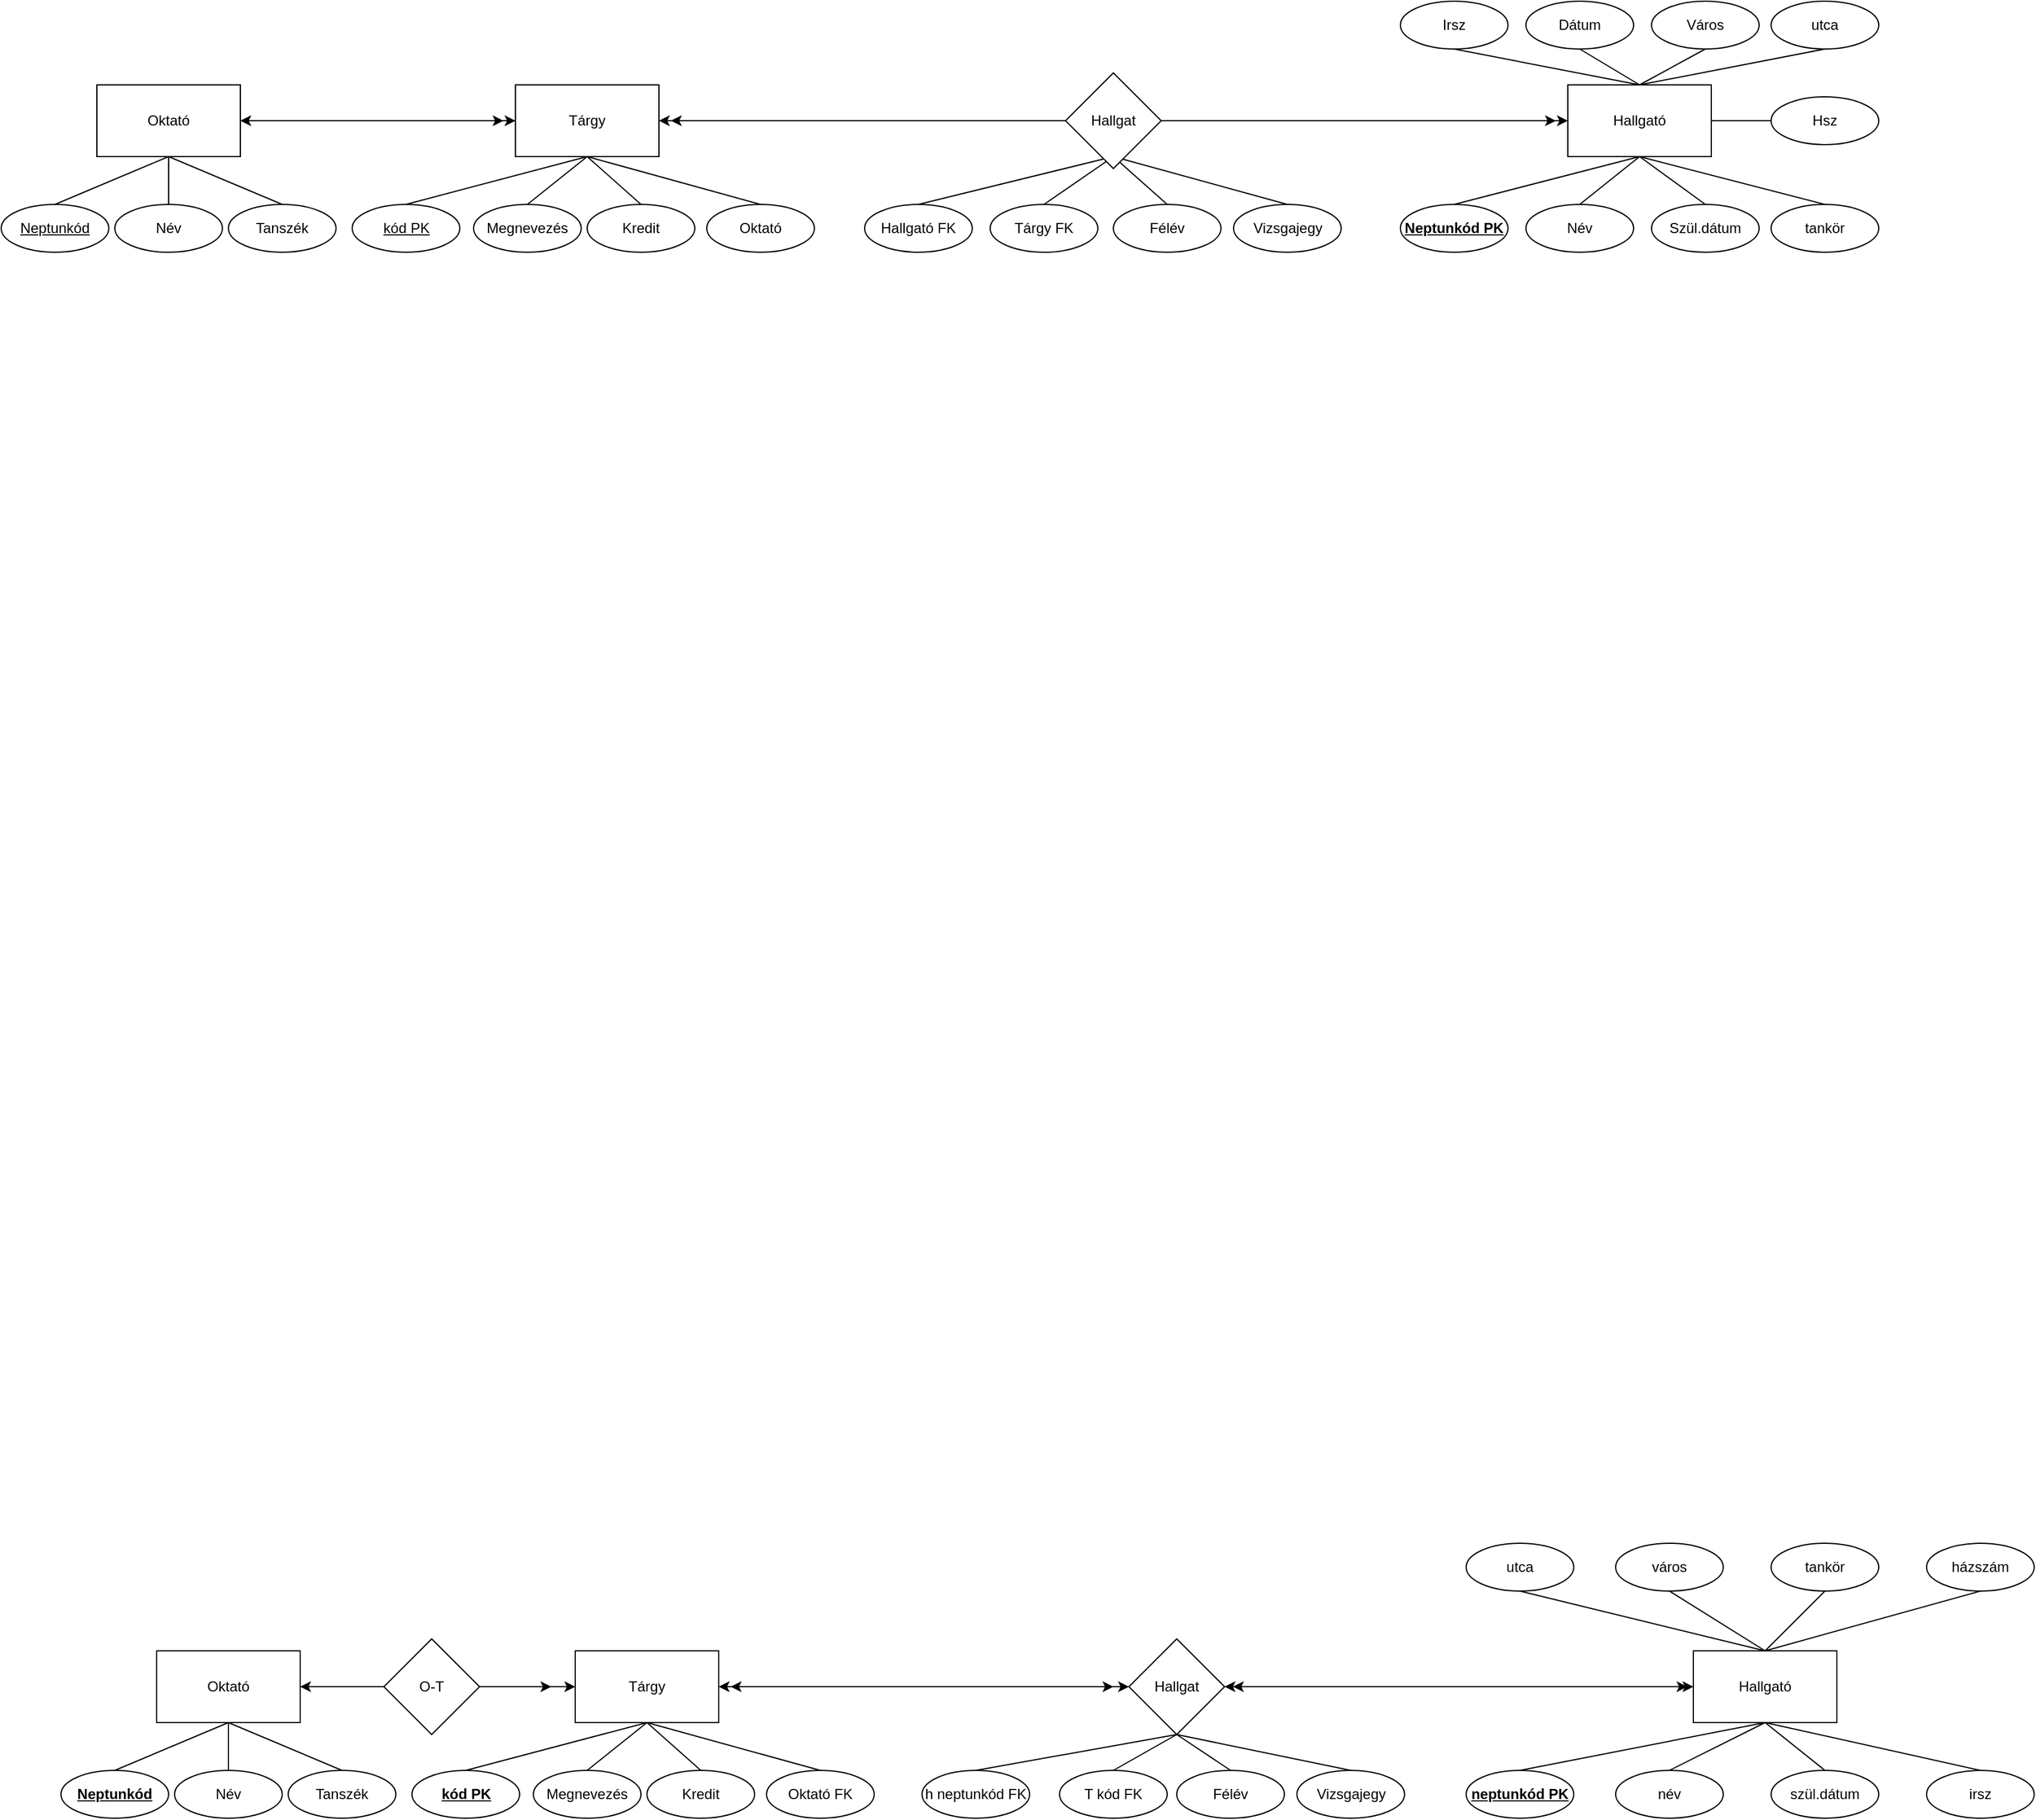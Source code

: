 <mxfile version="26.1.3">
  <diagram name="Page-1" id="wgSfciO5kR5i0hhOqc7W">
    <mxGraphModel dx="1091" dy="699" grid="1" gridSize="10" guides="1" tooltips="1" connect="1" arrows="1" fold="1" page="1" pageScale="1" pageWidth="827" pageHeight="1169" math="0" shadow="0">
      <root>
        <mxCell id="0" />
        <mxCell id="1" parent="0" />
        <mxCell id="fyQZAe0JPGCYE5AJ3N0l-1" value="Hallgató" style="rounded=0;whiteSpace=wrap;html=1;" parent="1" vertex="1">
          <mxGeometry x="1430" y="200" width="120" height="60" as="geometry" />
        </mxCell>
        <mxCell id="fyQZAe0JPGCYE5AJ3N0l-2" value="Tárgy" style="rounded=0;whiteSpace=wrap;html=1;" parent="1" vertex="1">
          <mxGeometry x="550" y="200" width="120" height="60" as="geometry" />
        </mxCell>
        <mxCell id="fyQZAe0JPGCYE5AJ3N0l-3" value="Oktató" style="rounded=0;whiteSpace=wrap;html=1;" parent="1" vertex="1">
          <mxGeometry x="200" y="200" width="120" height="60" as="geometry" />
        </mxCell>
        <mxCell id="fyQZAe0JPGCYE5AJ3N0l-5" value="&lt;u&gt;Neptunkód&lt;/u&gt;" style="ellipse;whiteSpace=wrap;html=1;" parent="1" vertex="1">
          <mxGeometry x="120" y="300" width="90" height="40" as="geometry" />
        </mxCell>
        <mxCell id="fyQZAe0JPGCYE5AJ3N0l-6" value="Név" style="ellipse;whiteSpace=wrap;html=1;" parent="1" vertex="1">
          <mxGeometry x="215" y="300" width="90" height="40" as="geometry" />
        </mxCell>
        <mxCell id="fyQZAe0JPGCYE5AJ3N0l-7" value="Tanszék" style="ellipse;whiteSpace=wrap;html=1;" parent="1" vertex="1">
          <mxGeometry x="310" y="300" width="90" height="40" as="geometry" />
        </mxCell>
        <mxCell id="fyQZAe0JPGCYE5AJ3N0l-8" value="&lt;u&gt;kód PK&lt;/u&gt;" style="ellipse;whiteSpace=wrap;html=1;" parent="1" vertex="1">
          <mxGeometry x="413.5" y="300" width="90" height="40" as="geometry" />
        </mxCell>
        <mxCell id="fyQZAe0JPGCYE5AJ3N0l-10" value="Megnevezés" style="ellipse;whiteSpace=wrap;html=1;" parent="1" vertex="1">
          <mxGeometry x="515" y="300" width="90" height="40" as="geometry" />
        </mxCell>
        <mxCell id="fyQZAe0JPGCYE5AJ3N0l-11" value="Kredit" style="ellipse;whiteSpace=wrap;html=1;" parent="1" vertex="1">
          <mxGeometry x="610" y="300" width="90" height="40" as="geometry" />
        </mxCell>
        <mxCell id="fyQZAe0JPGCYE5AJ3N0l-12" value="Oktató" style="ellipse;whiteSpace=wrap;html=1;" parent="1" vertex="1">
          <mxGeometry x="710" y="300" width="90" height="40" as="geometry" />
        </mxCell>
        <mxCell id="fyQZAe0JPGCYE5AJ3N0l-14" value="Hallgató FK" style="ellipse;whiteSpace=wrap;html=1;" parent="1" vertex="1">
          <mxGeometry x="842" y="300" width="90" height="40" as="geometry" />
        </mxCell>
        <mxCell id="fyQZAe0JPGCYE5AJ3N0l-15" value="Tárgy FK" style="ellipse;whiteSpace=wrap;html=1;" parent="1" vertex="1">
          <mxGeometry x="947" y="300" width="90" height="40" as="geometry" />
        </mxCell>
        <mxCell id="fyQZAe0JPGCYE5AJ3N0l-16" value="Félév" style="ellipse;whiteSpace=wrap;html=1;" parent="1" vertex="1">
          <mxGeometry x="1050" y="300" width="90" height="40" as="geometry" />
        </mxCell>
        <mxCell id="fyQZAe0JPGCYE5AJ3N0l-17" value="" style="endArrow=none;html=1;rounded=0;entryX=0.5;entryY=1;entryDx=0;entryDy=0;exitX=0.5;exitY=0;exitDx=0;exitDy=0;" parent="1" source="fyQZAe0JPGCYE5AJ3N0l-7" target="fyQZAe0JPGCYE5AJ3N0l-3" edge="1">
          <mxGeometry width="50" height="50" relative="1" as="geometry">
            <mxPoint x="460" y="370" as="sourcePoint" />
            <mxPoint x="510" y="320" as="targetPoint" />
          </mxGeometry>
        </mxCell>
        <mxCell id="fyQZAe0JPGCYE5AJ3N0l-18" value="" style="endArrow=none;html=1;rounded=0;entryX=0.5;entryY=1;entryDx=0;entryDy=0;exitX=0.5;exitY=0;exitDx=0;exitDy=0;" parent="1" source="fyQZAe0JPGCYE5AJ3N0l-6" target="fyQZAe0JPGCYE5AJ3N0l-3" edge="1">
          <mxGeometry width="50" height="50" relative="1" as="geometry">
            <mxPoint x="460" y="370" as="sourcePoint" />
            <mxPoint x="510" y="320" as="targetPoint" />
          </mxGeometry>
        </mxCell>
        <mxCell id="fyQZAe0JPGCYE5AJ3N0l-19" value="" style="endArrow=none;html=1;rounded=0;entryX=0.5;entryY=1;entryDx=0;entryDy=0;exitX=0.5;exitY=0;exitDx=0;exitDy=0;" parent="1" source="fyQZAe0JPGCYE5AJ3N0l-5" target="fyQZAe0JPGCYE5AJ3N0l-3" edge="1">
          <mxGeometry width="50" height="50" relative="1" as="geometry">
            <mxPoint x="460" y="370" as="sourcePoint" />
            <mxPoint x="510" y="320" as="targetPoint" />
          </mxGeometry>
        </mxCell>
        <mxCell id="fyQZAe0JPGCYE5AJ3N0l-20" value="" style="endArrow=none;html=1;rounded=0;entryX=0.5;entryY=1;entryDx=0;entryDy=0;exitX=0.5;exitY=0;exitDx=0;exitDy=0;" parent="1" source="fyQZAe0JPGCYE5AJ3N0l-8" target="fyQZAe0JPGCYE5AJ3N0l-2" edge="1">
          <mxGeometry width="50" height="50" relative="1" as="geometry">
            <mxPoint x="460" y="370" as="sourcePoint" />
            <mxPoint x="510" y="320" as="targetPoint" />
          </mxGeometry>
        </mxCell>
        <mxCell id="fyQZAe0JPGCYE5AJ3N0l-21" value="" style="endArrow=none;html=1;rounded=0;entryX=0.5;entryY=1;entryDx=0;entryDy=0;exitX=0.5;exitY=0;exitDx=0;exitDy=0;" parent="1" source="fyQZAe0JPGCYE5AJ3N0l-10" target="fyQZAe0JPGCYE5AJ3N0l-2" edge="1">
          <mxGeometry width="50" height="50" relative="1" as="geometry">
            <mxPoint x="460" y="370" as="sourcePoint" />
            <mxPoint x="510" y="320" as="targetPoint" />
          </mxGeometry>
        </mxCell>
        <mxCell id="fyQZAe0JPGCYE5AJ3N0l-22" value="" style="endArrow=none;html=1;rounded=0;entryX=0.5;entryY=1;entryDx=0;entryDy=0;exitX=0.5;exitY=0;exitDx=0;exitDy=0;" parent="1" source="fyQZAe0JPGCYE5AJ3N0l-11" target="fyQZAe0JPGCYE5AJ3N0l-2" edge="1">
          <mxGeometry width="50" height="50" relative="1" as="geometry">
            <mxPoint x="460" y="370" as="sourcePoint" />
            <mxPoint x="510" y="320" as="targetPoint" />
          </mxGeometry>
        </mxCell>
        <mxCell id="fyQZAe0JPGCYE5AJ3N0l-23" value="" style="endArrow=none;html=1;rounded=0;entryX=0.5;entryY=1;entryDx=0;entryDy=0;exitX=0.5;exitY=0;exitDx=0;exitDy=0;" parent="1" source="fyQZAe0JPGCYE5AJ3N0l-12" target="fyQZAe0JPGCYE5AJ3N0l-2" edge="1">
          <mxGeometry width="50" height="50" relative="1" as="geometry">
            <mxPoint x="460" y="370" as="sourcePoint" />
            <mxPoint x="510" y="320" as="targetPoint" />
          </mxGeometry>
        </mxCell>
        <mxCell id="fyQZAe0JPGCYE5AJ3N0l-24" value="Vizsgajegy" style="ellipse;whiteSpace=wrap;html=1;" parent="1" vertex="1">
          <mxGeometry x="1150.5" y="300" width="90" height="40" as="geometry" />
        </mxCell>
        <mxCell id="fyQZAe0JPGCYE5AJ3N0l-25" value="" style="endArrow=none;html=1;rounded=0;entryX=0.5;entryY=1;entryDx=0;entryDy=0;exitX=0.5;exitY=0;exitDx=0;exitDy=0;" parent="1" source="fyQZAe0JPGCYE5AJ3N0l-14" edge="1">
          <mxGeometry width="50" height="50" relative="1" as="geometry">
            <mxPoint x="880" y="310" as="sourcePoint" />
            <mxPoint x="1050" y="260" as="targetPoint" />
          </mxGeometry>
        </mxCell>
        <mxCell id="fyQZAe0JPGCYE5AJ3N0l-26" value="" style="endArrow=none;html=1;rounded=0;entryX=0.5;entryY=1;entryDx=0;entryDy=0;exitX=0.5;exitY=0;exitDx=0;exitDy=0;" parent="1" source="fyQZAe0JPGCYE5AJ3N0l-15" edge="1">
          <mxGeometry width="50" height="50" relative="1" as="geometry">
            <mxPoint x="880" y="310" as="sourcePoint" />
            <mxPoint x="1050" y="260" as="targetPoint" />
          </mxGeometry>
        </mxCell>
        <mxCell id="fyQZAe0JPGCYE5AJ3N0l-27" value="" style="endArrow=none;html=1;rounded=0;entryX=0.5;entryY=1;entryDx=0;entryDy=0;exitX=0.5;exitY=0;exitDx=0;exitDy=0;" parent="1" source="fyQZAe0JPGCYE5AJ3N0l-16" edge="1">
          <mxGeometry width="50" height="50" relative="1" as="geometry">
            <mxPoint x="880" y="310" as="sourcePoint" />
            <mxPoint x="1050" y="260" as="targetPoint" />
          </mxGeometry>
        </mxCell>
        <mxCell id="fyQZAe0JPGCYE5AJ3N0l-28" value="" style="endArrow=none;html=1;rounded=0;entryX=0.5;entryY=1;entryDx=0;entryDy=0;exitX=0.5;exitY=0;exitDx=0;exitDy=0;" parent="1" source="fyQZAe0JPGCYE5AJ3N0l-24" edge="1">
          <mxGeometry width="50" height="50" relative="1" as="geometry">
            <mxPoint x="880" y="310" as="sourcePoint" />
            <mxPoint x="1050" y="260" as="targetPoint" />
          </mxGeometry>
        </mxCell>
        <mxCell id="fyQZAe0JPGCYE5AJ3N0l-29" value="&lt;b&gt;&lt;u&gt;Neptunkód PK&lt;/u&gt;&lt;/b&gt;" style="ellipse;whiteSpace=wrap;html=1;" parent="1" vertex="1">
          <mxGeometry x="1290" y="300" width="90" height="40" as="geometry" />
        </mxCell>
        <mxCell id="fyQZAe0JPGCYE5AJ3N0l-32" value="Név" style="ellipse;whiteSpace=wrap;html=1;" parent="1" vertex="1">
          <mxGeometry x="1395" y="300" width="90" height="40" as="geometry" />
        </mxCell>
        <mxCell id="fyQZAe0JPGCYE5AJ3N0l-33" value="Szül.dátum" style="ellipse;whiteSpace=wrap;html=1;" parent="1" vertex="1">
          <mxGeometry x="1500" y="300" width="90" height="40" as="geometry" />
        </mxCell>
        <mxCell id="fyQZAe0JPGCYE5AJ3N0l-34" value="tankör" style="ellipse;whiteSpace=wrap;html=1;" parent="1" vertex="1">
          <mxGeometry x="1600" y="300" width="90" height="40" as="geometry" />
        </mxCell>
        <mxCell id="MaqJkMGyHK2L_g7ay1w5-1" value="" style="endArrow=none;html=1;rounded=0;entryX=0.5;entryY=1;entryDx=0;entryDy=0;exitX=0.5;exitY=0;exitDx=0;exitDy=0;" parent="1" source="fyQZAe0JPGCYE5AJ3N0l-29" target="fyQZAe0JPGCYE5AJ3N0l-1" edge="1">
          <mxGeometry width="50" height="50" relative="1" as="geometry">
            <mxPoint x="820" y="340" as="sourcePoint" />
            <mxPoint x="870" y="290" as="targetPoint" />
          </mxGeometry>
        </mxCell>
        <mxCell id="MaqJkMGyHK2L_g7ay1w5-2" value="" style="endArrow=none;html=1;rounded=0;entryX=0.5;entryY=1;entryDx=0;entryDy=0;exitX=0.5;exitY=0;exitDx=0;exitDy=0;" parent="1" source="fyQZAe0JPGCYE5AJ3N0l-32" target="fyQZAe0JPGCYE5AJ3N0l-1" edge="1">
          <mxGeometry width="50" height="50" relative="1" as="geometry">
            <mxPoint x="820" y="340" as="sourcePoint" />
            <mxPoint x="870" y="290" as="targetPoint" />
          </mxGeometry>
        </mxCell>
        <mxCell id="MaqJkMGyHK2L_g7ay1w5-3" value="" style="endArrow=none;html=1;rounded=0;entryX=0.5;entryY=1;entryDx=0;entryDy=0;exitX=0.5;exitY=0;exitDx=0;exitDy=0;" parent="1" source="fyQZAe0JPGCYE5AJ3N0l-33" target="fyQZAe0JPGCYE5AJ3N0l-1" edge="1">
          <mxGeometry width="50" height="50" relative="1" as="geometry">
            <mxPoint x="820" y="340" as="sourcePoint" />
            <mxPoint x="870" y="290" as="targetPoint" />
          </mxGeometry>
        </mxCell>
        <mxCell id="MaqJkMGyHK2L_g7ay1w5-4" value="" style="endArrow=none;html=1;rounded=0;entryX=0.5;entryY=1;entryDx=0;entryDy=0;exitX=0.5;exitY=0;exitDx=0;exitDy=0;" parent="1" source="fyQZAe0JPGCYE5AJ3N0l-34" target="fyQZAe0JPGCYE5AJ3N0l-1" edge="1">
          <mxGeometry width="50" height="50" relative="1" as="geometry">
            <mxPoint x="1010" y="330" as="sourcePoint" />
            <mxPoint x="1060" y="280" as="targetPoint" />
          </mxGeometry>
        </mxCell>
        <mxCell id="yglLyuAZ0WacZw51Ue1u-179" value="Hallgat" style="rhombus;whiteSpace=wrap;html=1;" vertex="1" parent="1">
          <mxGeometry x="1010" y="190" width="80" height="80" as="geometry" />
        </mxCell>
        <mxCell id="yglLyuAZ0WacZw51Ue1u-614" value="Irsz" style="ellipse;whiteSpace=wrap;html=1;" vertex="1" parent="1">
          <mxGeometry x="1290" y="130" width="90" height="40" as="geometry" />
        </mxCell>
        <mxCell id="yglLyuAZ0WacZw51Ue1u-615" value="Dátum" style="ellipse;whiteSpace=wrap;html=1;" vertex="1" parent="1">
          <mxGeometry x="1395" y="130" width="90" height="40" as="geometry" />
        </mxCell>
        <mxCell id="yglLyuAZ0WacZw51Ue1u-616" value="Város" style="ellipse;whiteSpace=wrap;html=1;" vertex="1" parent="1">
          <mxGeometry x="1500" y="130" width="90" height="40" as="geometry" />
        </mxCell>
        <mxCell id="yglLyuAZ0WacZw51Ue1u-617" value="utca" style="ellipse;whiteSpace=wrap;html=1;" vertex="1" parent="1">
          <mxGeometry x="1600" y="130" width="90" height="40" as="geometry" />
        </mxCell>
        <mxCell id="yglLyuAZ0WacZw51Ue1u-619" value="Hsz" style="ellipse;whiteSpace=wrap;html=1;" vertex="1" parent="1">
          <mxGeometry x="1600" y="210" width="90" height="40" as="geometry" />
        </mxCell>
        <mxCell id="yglLyuAZ0WacZw51Ue1u-620" value="" style="endArrow=none;html=1;rounded=0;entryX=0.5;entryY=1;entryDx=0;entryDy=0;exitX=0.5;exitY=0;exitDx=0;exitDy=0;" edge="1" parent="1" source="fyQZAe0JPGCYE5AJ3N0l-1" target="yglLyuAZ0WacZw51Ue1u-614">
          <mxGeometry width="50" height="50" relative="1" as="geometry">
            <mxPoint x="1360" y="330" as="sourcePoint" />
            <mxPoint x="1410" y="280" as="targetPoint" />
          </mxGeometry>
        </mxCell>
        <mxCell id="yglLyuAZ0WacZw51Ue1u-621" value="" style="endArrow=none;html=1;rounded=0;entryX=0.5;entryY=1;entryDx=0;entryDy=0;exitX=0.5;exitY=0;exitDx=0;exitDy=0;" edge="1" parent="1" source="fyQZAe0JPGCYE5AJ3N0l-1" target="yglLyuAZ0WacZw51Ue1u-615">
          <mxGeometry width="50" height="50" relative="1" as="geometry">
            <mxPoint x="1360" y="330" as="sourcePoint" />
            <mxPoint x="1410" y="280" as="targetPoint" />
          </mxGeometry>
        </mxCell>
        <mxCell id="yglLyuAZ0WacZw51Ue1u-622" value="" style="endArrow=none;html=1;rounded=0;entryX=0.5;entryY=1;entryDx=0;entryDy=0;exitX=0.5;exitY=0;exitDx=0;exitDy=0;" edge="1" parent="1" source="fyQZAe0JPGCYE5AJ3N0l-1" target="yglLyuAZ0WacZw51Ue1u-616">
          <mxGeometry width="50" height="50" relative="1" as="geometry">
            <mxPoint x="1360" y="330" as="sourcePoint" />
            <mxPoint x="1410" y="280" as="targetPoint" />
          </mxGeometry>
        </mxCell>
        <mxCell id="yglLyuAZ0WacZw51Ue1u-623" value="" style="endArrow=none;html=1;rounded=0;entryX=0.5;entryY=1;entryDx=0;entryDy=0;exitX=0.5;exitY=0;exitDx=0;exitDy=0;" edge="1" parent="1" source="fyQZAe0JPGCYE5AJ3N0l-1" target="yglLyuAZ0WacZw51Ue1u-617">
          <mxGeometry width="50" height="50" relative="1" as="geometry">
            <mxPoint x="1360" y="330" as="sourcePoint" />
            <mxPoint x="1410" y="280" as="targetPoint" />
          </mxGeometry>
        </mxCell>
        <mxCell id="yglLyuAZ0WacZw51Ue1u-624" value="" style="endArrow=none;html=1;rounded=0;entryX=0;entryY=0.5;entryDx=0;entryDy=0;exitX=1;exitY=0.5;exitDx=0;exitDy=0;" edge="1" parent="1" source="fyQZAe0JPGCYE5AJ3N0l-1" target="yglLyuAZ0WacZw51Ue1u-619">
          <mxGeometry width="50" height="50" relative="1" as="geometry">
            <mxPoint x="1360" y="330" as="sourcePoint" />
            <mxPoint x="1410" y="280" as="targetPoint" />
          </mxGeometry>
        </mxCell>
        <mxCell id="yglLyuAZ0WacZw51Ue1u-625" value="" style="endArrow=classic;html=1;rounded=0;entryX=1;entryY=0.5;entryDx=0;entryDy=0;exitX=0;exitY=0.5;exitDx=0;exitDy=0;" edge="1" parent="1" source="fyQZAe0JPGCYE5AJ3N0l-2" target="fyQZAe0JPGCYE5AJ3N0l-3">
          <mxGeometry width="50" height="50" relative="1" as="geometry">
            <mxPoint x="370" y="250" as="sourcePoint" />
            <mxPoint x="590" y="290" as="targetPoint" />
          </mxGeometry>
        </mxCell>
        <mxCell id="yglLyuAZ0WacZw51Ue1u-629" value="" style="endArrow=classic;html=1;rounded=0;entryX=0;entryY=0.5;entryDx=0;entryDy=0;exitX=1;exitY=0.5;exitDx=0;exitDy=0;" edge="1" parent="1" source="yglLyuAZ0WacZw51Ue1u-179" target="fyQZAe0JPGCYE5AJ3N0l-1">
          <mxGeometry width="50" height="50" relative="1" as="geometry">
            <mxPoint x="1030" y="300" as="sourcePoint" />
            <mxPoint x="1080" y="250" as="targetPoint" />
          </mxGeometry>
        </mxCell>
        <mxCell id="yglLyuAZ0WacZw51Ue1u-630" value="" style="endArrow=classic;html=1;rounded=0;entryX=1;entryY=0.5;entryDx=0;entryDy=0;exitX=0;exitY=0.5;exitDx=0;exitDy=0;" edge="1" parent="1" source="yglLyuAZ0WacZw51Ue1u-179" target="fyQZAe0JPGCYE5AJ3N0l-2">
          <mxGeometry width="50" height="50" relative="1" as="geometry">
            <mxPoint x="1030" y="300" as="sourcePoint" />
            <mxPoint x="1080" y="250" as="targetPoint" />
          </mxGeometry>
        </mxCell>
        <mxCell id="yglLyuAZ0WacZw51Ue1u-631" value="" style="endArrow=classic;html=1;rounded=0;exitX=0;exitY=0.5;exitDx=0;exitDy=0;" edge="1" parent="1" source="yglLyuAZ0WacZw51Ue1u-179">
          <mxGeometry width="50" height="50" relative="1" as="geometry">
            <mxPoint x="1030" y="300" as="sourcePoint" />
            <mxPoint x="680" y="230" as="targetPoint" />
          </mxGeometry>
        </mxCell>
        <mxCell id="yglLyuAZ0WacZw51Ue1u-632" value="" style="endArrow=classic;html=1;rounded=0;exitX=1;exitY=0.5;exitDx=0;exitDy=0;" edge="1" parent="1" source="yglLyuAZ0WacZw51Ue1u-179">
          <mxGeometry width="50" height="50" relative="1" as="geometry">
            <mxPoint x="1030" y="300" as="sourcePoint" />
            <mxPoint x="1420" y="230" as="targetPoint" />
          </mxGeometry>
        </mxCell>
        <mxCell id="yglLyuAZ0WacZw51Ue1u-633" value="" style="endArrow=classic;html=1;rounded=0;entryX=0;entryY=0.5;entryDx=0;entryDy=0;exitX=1;exitY=0.5;exitDx=0;exitDy=0;" edge="1" parent="1" source="fyQZAe0JPGCYE5AJ3N0l-3" target="fyQZAe0JPGCYE5AJ3N0l-2">
          <mxGeometry width="50" height="50" relative="1" as="geometry">
            <mxPoint x="600" y="290" as="sourcePoint" />
            <mxPoint x="650" y="240" as="targetPoint" />
          </mxGeometry>
        </mxCell>
        <mxCell id="yglLyuAZ0WacZw51Ue1u-634" value="" style="endArrow=classic;html=1;rounded=0;exitX=1;exitY=0.5;exitDx=0;exitDy=0;" edge="1" parent="1" source="fyQZAe0JPGCYE5AJ3N0l-3">
          <mxGeometry width="50" height="50" relative="1" as="geometry">
            <mxPoint x="600" y="290" as="sourcePoint" />
            <mxPoint x="540" y="230" as="targetPoint" />
          </mxGeometry>
        </mxCell>
        <mxCell id="yglLyuAZ0WacZw51Ue1u-635" value="Hallgató" style="rounded=0;whiteSpace=wrap;html=1;" vertex="1" parent="1">
          <mxGeometry x="1535" y="1510" width="120" height="60" as="geometry" />
        </mxCell>
        <mxCell id="yglLyuAZ0WacZw51Ue1u-636" value="Tárgy" style="rounded=0;whiteSpace=wrap;html=1;" vertex="1" parent="1">
          <mxGeometry x="600" y="1510" width="120" height="60" as="geometry" />
        </mxCell>
        <mxCell id="yglLyuAZ0WacZw51Ue1u-637" value="Oktató" style="rounded=0;whiteSpace=wrap;html=1;" vertex="1" parent="1">
          <mxGeometry x="250" y="1510" width="120" height="60" as="geometry" />
        </mxCell>
        <mxCell id="yglLyuAZ0WacZw51Ue1u-638" value="&lt;b&gt;&lt;u&gt;Neptunkód&lt;/u&gt;&lt;/b&gt;" style="ellipse;whiteSpace=wrap;html=1;" vertex="1" parent="1">
          <mxGeometry x="170" y="1610" width="90" height="40" as="geometry" />
        </mxCell>
        <mxCell id="yglLyuAZ0WacZw51Ue1u-639" value="Név" style="ellipse;whiteSpace=wrap;html=1;" vertex="1" parent="1">
          <mxGeometry x="265" y="1610" width="90" height="40" as="geometry" />
        </mxCell>
        <mxCell id="yglLyuAZ0WacZw51Ue1u-640" value="Tanszék" style="ellipse;whiteSpace=wrap;html=1;" vertex="1" parent="1">
          <mxGeometry x="360" y="1610" width="90" height="40" as="geometry" />
        </mxCell>
        <mxCell id="yglLyuAZ0WacZw51Ue1u-641" value="&lt;b&gt;&lt;u&gt;kód PK&lt;/u&gt;&lt;/b&gt;" style="ellipse;whiteSpace=wrap;html=1;" vertex="1" parent="1">
          <mxGeometry x="463.5" y="1610" width="90" height="40" as="geometry" />
        </mxCell>
        <mxCell id="yglLyuAZ0WacZw51Ue1u-642" value="Megnevezés" style="ellipse;whiteSpace=wrap;html=1;" vertex="1" parent="1">
          <mxGeometry x="565" y="1610" width="90" height="40" as="geometry" />
        </mxCell>
        <mxCell id="yglLyuAZ0WacZw51Ue1u-643" value="Kredit" style="ellipse;whiteSpace=wrap;html=1;" vertex="1" parent="1">
          <mxGeometry x="660" y="1610" width="90" height="40" as="geometry" />
        </mxCell>
        <mxCell id="yglLyuAZ0WacZw51Ue1u-644" value="Oktató FK" style="ellipse;whiteSpace=wrap;html=1;" vertex="1" parent="1">
          <mxGeometry x="760" y="1610" width="90" height="40" as="geometry" />
        </mxCell>
        <mxCell id="yglLyuAZ0WacZw51Ue1u-645" value="h neptunkód FK" style="ellipse;whiteSpace=wrap;html=1;" vertex="1" parent="1">
          <mxGeometry x="890" y="1610" width="90" height="40" as="geometry" />
        </mxCell>
        <mxCell id="yglLyuAZ0WacZw51Ue1u-646" value="T kód FK" style="ellipse;whiteSpace=wrap;html=1;" vertex="1" parent="1">
          <mxGeometry x="1005" y="1610" width="90" height="40" as="geometry" />
        </mxCell>
        <mxCell id="yglLyuAZ0WacZw51Ue1u-647" value="Félév" style="ellipse;whiteSpace=wrap;html=1;" vertex="1" parent="1">
          <mxGeometry x="1103" y="1610" width="90" height="40" as="geometry" />
        </mxCell>
        <mxCell id="yglLyuAZ0WacZw51Ue1u-648" value="" style="endArrow=none;html=1;rounded=0;entryX=0.5;entryY=1;entryDx=0;entryDy=0;exitX=0.5;exitY=0;exitDx=0;exitDy=0;" edge="1" parent="1" source="yglLyuAZ0WacZw51Ue1u-640" target="yglLyuAZ0WacZw51Ue1u-637">
          <mxGeometry width="50" height="50" relative="1" as="geometry">
            <mxPoint x="510" y="1680" as="sourcePoint" />
            <mxPoint x="560" y="1630" as="targetPoint" />
          </mxGeometry>
        </mxCell>
        <mxCell id="yglLyuAZ0WacZw51Ue1u-649" value="" style="endArrow=none;html=1;rounded=0;entryX=0.5;entryY=1;entryDx=0;entryDy=0;exitX=0.5;exitY=0;exitDx=0;exitDy=0;" edge="1" parent="1" source="yglLyuAZ0WacZw51Ue1u-639" target="yglLyuAZ0WacZw51Ue1u-637">
          <mxGeometry width="50" height="50" relative="1" as="geometry">
            <mxPoint x="510" y="1680" as="sourcePoint" />
            <mxPoint x="560" y="1630" as="targetPoint" />
          </mxGeometry>
        </mxCell>
        <mxCell id="yglLyuAZ0WacZw51Ue1u-650" value="" style="endArrow=none;html=1;rounded=0;entryX=0.5;entryY=1;entryDx=0;entryDy=0;exitX=0.5;exitY=0;exitDx=0;exitDy=0;" edge="1" parent="1" source="yglLyuAZ0WacZw51Ue1u-638" target="yglLyuAZ0WacZw51Ue1u-637">
          <mxGeometry width="50" height="50" relative="1" as="geometry">
            <mxPoint x="510" y="1680" as="sourcePoint" />
            <mxPoint x="560" y="1630" as="targetPoint" />
          </mxGeometry>
        </mxCell>
        <mxCell id="yglLyuAZ0WacZw51Ue1u-651" value="" style="endArrow=none;html=1;rounded=0;entryX=0.5;entryY=1;entryDx=0;entryDy=0;exitX=0.5;exitY=0;exitDx=0;exitDy=0;" edge="1" parent="1" source="yglLyuAZ0WacZw51Ue1u-641" target="yglLyuAZ0WacZw51Ue1u-636">
          <mxGeometry width="50" height="50" relative="1" as="geometry">
            <mxPoint x="510" y="1680" as="sourcePoint" />
            <mxPoint x="560" y="1630" as="targetPoint" />
          </mxGeometry>
        </mxCell>
        <mxCell id="yglLyuAZ0WacZw51Ue1u-652" value="" style="endArrow=none;html=1;rounded=0;entryX=0.5;entryY=1;entryDx=0;entryDy=0;exitX=0.5;exitY=0;exitDx=0;exitDy=0;" edge="1" parent="1" source="yglLyuAZ0WacZw51Ue1u-642" target="yglLyuAZ0WacZw51Ue1u-636">
          <mxGeometry width="50" height="50" relative="1" as="geometry">
            <mxPoint x="510" y="1680" as="sourcePoint" />
            <mxPoint x="560" y="1630" as="targetPoint" />
          </mxGeometry>
        </mxCell>
        <mxCell id="yglLyuAZ0WacZw51Ue1u-653" value="" style="endArrow=none;html=1;rounded=0;entryX=0.5;entryY=1;entryDx=0;entryDy=0;exitX=0.5;exitY=0;exitDx=0;exitDy=0;" edge="1" parent="1" source="yglLyuAZ0WacZw51Ue1u-643" target="yglLyuAZ0WacZw51Ue1u-636">
          <mxGeometry width="50" height="50" relative="1" as="geometry">
            <mxPoint x="510" y="1680" as="sourcePoint" />
            <mxPoint x="560" y="1630" as="targetPoint" />
          </mxGeometry>
        </mxCell>
        <mxCell id="yglLyuAZ0WacZw51Ue1u-654" value="" style="endArrow=none;html=1;rounded=0;entryX=0.5;entryY=1;entryDx=0;entryDy=0;exitX=0.5;exitY=0;exitDx=0;exitDy=0;" edge="1" parent="1" source="yglLyuAZ0WacZw51Ue1u-644" target="yglLyuAZ0WacZw51Ue1u-636">
          <mxGeometry width="50" height="50" relative="1" as="geometry">
            <mxPoint x="510" y="1680" as="sourcePoint" />
            <mxPoint x="560" y="1630" as="targetPoint" />
          </mxGeometry>
        </mxCell>
        <mxCell id="yglLyuAZ0WacZw51Ue1u-655" value="Vizsgajegy" style="ellipse;whiteSpace=wrap;html=1;" vertex="1" parent="1">
          <mxGeometry x="1203.5" y="1610" width="90" height="40" as="geometry" />
        </mxCell>
        <mxCell id="yglLyuAZ0WacZw51Ue1u-656" value="" style="endArrow=none;html=1;rounded=0;entryX=0.5;entryY=1;entryDx=0;entryDy=0;exitX=0.5;exitY=0;exitDx=0;exitDy=0;" edge="1" parent="1" source="yglLyuAZ0WacZw51Ue1u-645">
          <mxGeometry width="50" height="50" relative="1" as="geometry">
            <mxPoint x="940" y="1620" as="sourcePoint" />
            <mxPoint x="1103" y="1580" as="targetPoint" />
          </mxGeometry>
        </mxCell>
        <mxCell id="yglLyuAZ0WacZw51Ue1u-657" value="" style="endArrow=none;html=1;rounded=0;entryX=0.5;entryY=1;entryDx=0;entryDy=0;exitX=0.5;exitY=0;exitDx=0;exitDy=0;" edge="1" parent="1" source="yglLyuAZ0WacZw51Ue1u-646">
          <mxGeometry width="50" height="50" relative="1" as="geometry">
            <mxPoint x="933" y="1630" as="sourcePoint" />
            <mxPoint x="1103" y="1580" as="targetPoint" />
          </mxGeometry>
        </mxCell>
        <mxCell id="yglLyuAZ0WacZw51Ue1u-658" value="" style="endArrow=none;html=1;rounded=0;entryX=0.5;entryY=1;entryDx=0;entryDy=0;exitX=0.5;exitY=0;exitDx=0;exitDy=0;" edge="1" parent="1" source="yglLyuAZ0WacZw51Ue1u-647">
          <mxGeometry width="50" height="50" relative="1" as="geometry">
            <mxPoint x="933" y="1630" as="sourcePoint" />
            <mxPoint x="1103" y="1580" as="targetPoint" />
          </mxGeometry>
        </mxCell>
        <mxCell id="yglLyuAZ0WacZw51Ue1u-659" value="" style="endArrow=none;html=1;rounded=0;entryX=0.5;entryY=1;entryDx=0;entryDy=0;exitX=0.5;exitY=0;exitDx=0;exitDy=0;" edge="1" parent="1" source="yglLyuAZ0WacZw51Ue1u-655">
          <mxGeometry width="50" height="50" relative="1" as="geometry">
            <mxPoint x="933" y="1630" as="sourcePoint" />
            <mxPoint x="1103" y="1580" as="targetPoint" />
          </mxGeometry>
        </mxCell>
        <mxCell id="yglLyuAZ0WacZw51Ue1u-660" value="&lt;u&gt;&lt;b&gt;neptunkód PK&lt;/b&gt;&lt;/u&gt;" style="ellipse;whiteSpace=wrap;html=1;" vertex="1" parent="1">
          <mxGeometry x="1345" y="1610" width="90" height="40" as="geometry" />
        </mxCell>
        <mxCell id="yglLyuAZ0WacZw51Ue1u-661" value="név" style="ellipse;whiteSpace=wrap;html=1;" vertex="1" parent="1">
          <mxGeometry x="1470" y="1610" width="90" height="40" as="geometry" />
        </mxCell>
        <mxCell id="yglLyuAZ0WacZw51Ue1u-662" value="szül.dátum" style="ellipse;whiteSpace=wrap;html=1;" vertex="1" parent="1">
          <mxGeometry x="1600" y="1610" width="90" height="40" as="geometry" />
        </mxCell>
        <mxCell id="yglLyuAZ0WacZw51Ue1u-663" value="irsz" style="ellipse;whiteSpace=wrap;html=1;" vertex="1" parent="1">
          <mxGeometry x="1730" y="1610" width="90" height="40" as="geometry" />
        </mxCell>
        <mxCell id="yglLyuAZ0WacZw51Ue1u-664" value="" style="endArrow=none;html=1;rounded=0;entryX=0.5;entryY=1;entryDx=0;entryDy=0;exitX=0.5;exitY=0;exitDx=0;exitDy=0;" edge="1" parent="1" source="yglLyuAZ0WacZw51Ue1u-660" target="yglLyuAZ0WacZw51Ue1u-635">
          <mxGeometry width="50" height="50" relative="1" as="geometry">
            <mxPoint x="870" y="1650" as="sourcePoint" />
            <mxPoint x="920" y="1600" as="targetPoint" />
          </mxGeometry>
        </mxCell>
        <mxCell id="yglLyuAZ0WacZw51Ue1u-665" value="" style="endArrow=none;html=1;rounded=0;entryX=0.5;entryY=1;entryDx=0;entryDy=0;exitX=0.5;exitY=0;exitDx=0;exitDy=0;" edge="1" parent="1" source="yglLyuAZ0WacZw51Ue1u-661" target="yglLyuAZ0WacZw51Ue1u-635">
          <mxGeometry width="50" height="50" relative="1" as="geometry">
            <mxPoint x="870" y="1650" as="sourcePoint" />
            <mxPoint x="920" y="1600" as="targetPoint" />
          </mxGeometry>
        </mxCell>
        <mxCell id="yglLyuAZ0WacZw51Ue1u-666" value="" style="endArrow=none;html=1;rounded=0;entryX=0.5;entryY=1;entryDx=0;entryDy=0;exitX=0.5;exitY=0;exitDx=0;exitDy=0;" edge="1" parent="1" source="yglLyuAZ0WacZw51Ue1u-662" target="yglLyuAZ0WacZw51Ue1u-635">
          <mxGeometry width="50" height="50" relative="1" as="geometry">
            <mxPoint x="870" y="1650" as="sourcePoint" />
            <mxPoint x="920" y="1600" as="targetPoint" />
          </mxGeometry>
        </mxCell>
        <mxCell id="yglLyuAZ0WacZw51Ue1u-667" value="" style="endArrow=none;html=1;rounded=0;entryX=0.5;entryY=1;entryDx=0;entryDy=0;exitX=0.5;exitY=0;exitDx=0;exitDy=0;" edge="1" parent="1" source="yglLyuAZ0WacZw51Ue1u-663" target="yglLyuAZ0WacZw51Ue1u-635">
          <mxGeometry width="50" height="50" relative="1" as="geometry">
            <mxPoint x="1060" y="1640" as="sourcePoint" />
            <mxPoint x="1110" y="1590" as="targetPoint" />
          </mxGeometry>
        </mxCell>
        <mxCell id="yglLyuAZ0WacZw51Ue1u-668" value="tankör" style="ellipse;whiteSpace=wrap;html=1;" vertex="1" parent="1">
          <mxGeometry x="1600" y="1420" width="90" height="40" as="geometry" />
        </mxCell>
        <mxCell id="yglLyuAZ0WacZw51Ue1u-669" value="" style="endArrow=none;html=1;rounded=0;entryX=0.5;entryY=1;entryDx=0;entryDy=0;exitX=0.5;exitY=0;exitDx=0;exitDy=0;" edge="1" parent="1" source="yglLyuAZ0WacZw51Ue1u-635" target="yglLyuAZ0WacZw51Ue1u-668">
          <mxGeometry width="50" height="50" relative="1" as="geometry">
            <mxPoint x="1210" y="1270" as="sourcePoint" />
            <mxPoint x="1260" y="1220" as="targetPoint" />
          </mxGeometry>
        </mxCell>
        <mxCell id="yglLyuAZ0WacZw51Ue1u-670" value="város" style="ellipse;whiteSpace=wrap;html=1;" vertex="1" parent="1">
          <mxGeometry x="1470" y="1420" width="90" height="40" as="geometry" />
        </mxCell>
        <mxCell id="yglLyuAZ0WacZw51Ue1u-671" value="" style="endArrow=none;html=1;rounded=0;entryX=0.5;entryY=1;entryDx=0;entryDy=0;exitX=0.5;exitY=0;exitDx=0;exitDy=0;" edge="1" parent="1" source="yglLyuAZ0WacZw51Ue1u-635" target="yglLyuAZ0WacZw51Ue1u-670">
          <mxGeometry width="50" height="50" relative="1" as="geometry">
            <mxPoint x="1210" y="1270" as="sourcePoint" />
            <mxPoint x="1260" y="1220" as="targetPoint" />
          </mxGeometry>
        </mxCell>
        <mxCell id="yglLyuAZ0WacZw51Ue1u-672" value="házszám" style="ellipse;whiteSpace=wrap;html=1;" vertex="1" parent="1">
          <mxGeometry x="1730" y="1420" width="90" height="40" as="geometry" />
        </mxCell>
        <mxCell id="yglLyuAZ0WacZw51Ue1u-673" value="utca" style="ellipse;whiteSpace=wrap;html=1;" vertex="1" parent="1">
          <mxGeometry x="1345" y="1420" width="90" height="40" as="geometry" />
        </mxCell>
        <mxCell id="yglLyuAZ0WacZw51Ue1u-674" value="" style="endArrow=none;html=1;rounded=0;entryX=0.5;entryY=1;entryDx=0;entryDy=0;exitX=0.5;exitY=0;exitDx=0;exitDy=0;" edge="1" parent="1" source="yglLyuAZ0WacZw51Ue1u-635" target="yglLyuAZ0WacZw51Ue1u-673">
          <mxGeometry width="50" height="50" relative="1" as="geometry">
            <mxPoint x="1515" y="1530" as="sourcePoint" />
            <mxPoint x="1400" y="1320" as="targetPoint" />
          </mxGeometry>
        </mxCell>
        <mxCell id="yglLyuAZ0WacZw51Ue1u-675" value="" style="endArrow=none;html=1;rounded=0;entryX=0.5;entryY=1;entryDx=0;entryDy=0;exitX=0.5;exitY=0;exitDx=0;exitDy=0;" edge="1" parent="1" source="yglLyuAZ0WacZw51Ue1u-635" target="yglLyuAZ0WacZw51Ue1u-672">
          <mxGeometry width="50" height="50" relative="1" as="geometry">
            <mxPoint x="1210" y="1270" as="sourcePoint" />
            <mxPoint x="1260" y="1220" as="targetPoint" />
          </mxGeometry>
        </mxCell>
        <mxCell id="yglLyuAZ0WacZw51Ue1u-676" value="O-T" style="rhombus;whiteSpace=wrap;html=1;" vertex="1" parent="1">
          <mxGeometry x="440" y="1500" width="80" height="80" as="geometry" />
        </mxCell>
        <mxCell id="yglLyuAZ0WacZw51Ue1u-677" value="" style="endArrow=classic;html=1;rounded=0;entryX=1;entryY=0.5;entryDx=0;entryDy=0;exitX=0;exitY=0.5;exitDx=0;exitDy=0;" edge="1" parent="1" source="yglLyuAZ0WacZw51Ue1u-676" target="yglLyuAZ0WacZw51Ue1u-637">
          <mxGeometry width="50" height="50" relative="1" as="geometry">
            <mxPoint x="690" y="1470" as="sourcePoint" />
            <mxPoint x="680" y="1360" as="targetPoint" />
          </mxGeometry>
        </mxCell>
        <mxCell id="yglLyuAZ0WacZw51Ue1u-678" value="" style="endArrow=classic;html=1;rounded=0;entryX=0;entryY=0.5;entryDx=0;entryDy=0;exitX=1;exitY=0.5;exitDx=0;exitDy=0;" edge="1" parent="1" source="yglLyuAZ0WacZw51Ue1u-676" target="yglLyuAZ0WacZw51Ue1u-636">
          <mxGeometry width="50" height="50" relative="1" as="geometry">
            <mxPoint x="530" y="1510" as="sourcePoint" />
            <mxPoint x="580" y="1460" as="targetPoint" />
          </mxGeometry>
        </mxCell>
        <mxCell id="yglLyuAZ0WacZw51Ue1u-679" value="" style="endArrow=classic;html=1;rounded=0;exitX=1;exitY=0.5;exitDx=0;exitDy=0;" edge="1" parent="1" source="yglLyuAZ0WacZw51Ue1u-676">
          <mxGeometry width="50" height="50" relative="1" as="geometry">
            <mxPoint x="640" y="1420" as="sourcePoint" />
            <mxPoint x="580" y="1540" as="targetPoint" />
          </mxGeometry>
        </mxCell>
        <mxCell id="yglLyuAZ0WacZw51Ue1u-680" value="Hallgat" style="rhombus;whiteSpace=wrap;html=1;" vertex="1" parent="1">
          <mxGeometry x="1063" y="1500" width="80" height="80" as="geometry" />
        </mxCell>
        <mxCell id="yglLyuAZ0WacZw51Ue1u-681" value="" style="endArrow=classic;startArrow=classic;html=1;rounded=0;entryX=0;entryY=0.5;entryDx=0;entryDy=0;exitX=1;exitY=0.5;exitDx=0;exitDy=0;" edge="1" parent="1" source="yglLyuAZ0WacZw51Ue1u-636" target="yglLyuAZ0WacZw51Ue1u-680">
          <mxGeometry width="50" height="50" relative="1" as="geometry">
            <mxPoint x="830" y="1565" as="sourcePoint" />
            <mxPoint x="880" y="1515" as="targetPoint" />
          </mxGeometry>
        </mxCell>
        <mxCell id="yglLyuAZ0WacZw51Ue1u-682" value="" style="endArrow=classic;startArrow=classic;html=1;rounded=0;" edge="1" parent="1">
          <mxGeometry width="50" height="50" relative="1" as="geometry">
            <mxPoint x="730" y="1540" as="sourcePoint" />
            <mxPoint x="1050" y="1540" as="targetPoint" />
          </mxGeometry>
        </mxCell>
        <mxCell id="yglLyuAZ0WacZw51Ue1u-683" value="" style="endArrow=classic;startArrow=classic;html=1;rounded=0;entryX=0;entryY=0.5;entryDx=0;entryDy=0;exitX=1;exitY=0.5;exitDx=0;exitDy=0;" edge="1" parent="1" source="yglLyuAZ0WacZw51Ue1u-680" target="yglLyuAZ0WacZw51Ue1u-635">
          <mxGeometry width="50" height="50" relative="1" as="geometry">
            <mxPoint x="870" y="1730" as="sourcePoint" />
            <mxPoint x="920" y="1680" as="targetPoint" />
          </mxGeometry>
        </mxCell>
        <mxCell id="yglLyuAZ0WacZw51Ue1u-684" value="" style="endArrow=classic;startArrow=classic;html=1;rounded=0;" edge="1" parent="1">
          <mxGeometry width="50" height="50" relative="1" as="geometry">
            <mxPoint x="1150" y="1540" as="sourcePoint" />
            <mxPoint x="1530" y="1540" as="targetPoint" />
          </mxGeometry>
        </mxCell>
      </root>
    </mxGraphModel>
  </diagram>
</mxfile>
